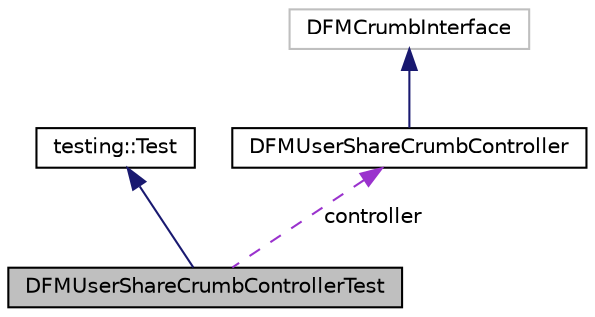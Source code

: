 digraph "DFMUserShareCrumbControllerTest"
{
  edge [fontname="Helvetica",fontsize="10",labelfontname="Helvetica",labelfontsize="10"];
  node [fontname="Helvetica",fontsize="10",shape=record];
  Node2 [label="DFMUserShareCrumbControllerTest",height=0.2,width=0.4,color="black", fillcolor="grey75", style="filled", fontcolor="black"];
  Node3 -> Node2 [dir="back",color="midnightblue",fontsize="10",style="solid",fontname="Helvetica"];
  Node3 [label="testing::Test",height=0.2,width=0.4,color="black", fillcolor="white", style="filled",URL="$classtesting_1_1_test.html"];
  Node4 -> Node2 [dir="back",color="darkorchid3",fontsize="10",style="dashed",label=" controller" ,fontname="Helvetica"];
  Node4 [label="DFMUserShareCrumbController",height=0.2,width=0.4,color="black", fillcolor="white", style="filled",URL="$class_d_f_m_user_share_crumb_controller.html"];
  Node5 -> Node4 [dir="back",color="midnightblue",fontsize="10",style="solid",fontname="Helvetica"];
  Node5 [label="DFMCrumbInterface",height=0.2,width=0.4,color="grey75", fillcolor="white", style="filled"];
}
